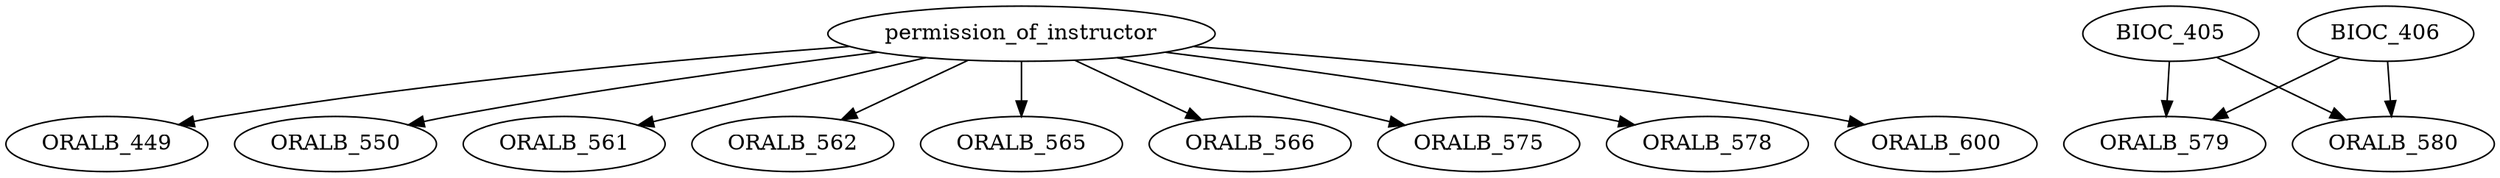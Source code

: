 digraph G {
    edge [color=black];
    permission_of_instructor -> ORALB_449;
    edge [color=black];
    permission_of_instructor -> ORALB_550;
    edge [color=black];
    permission_of_instructor -> ORALB_561;
    edge [color=black];
    permission_of_instructor -> ORALB_562;
    edge [color=black];
    permission_of_instructor -> ORALB_565;
    edge [color=black];
    permission_of_instructor -> ORALB_566;
    edge [color=black];
    permission_of_instructor -> ORALB_575;
    edge [color=black];
    permission_of_instructor -> ORALB_578;
    edge [color=black];
    BIOC_405 -> ORALB_579;
    BIOC_406 -> ORALB_579;
    edge [color=black];
    BIOC_405 -> ORALB_580;
    BIOC_406 -> ORALB_580;
    edge [color=black];
    permission_of_instructor -> ORALB_600;
}
